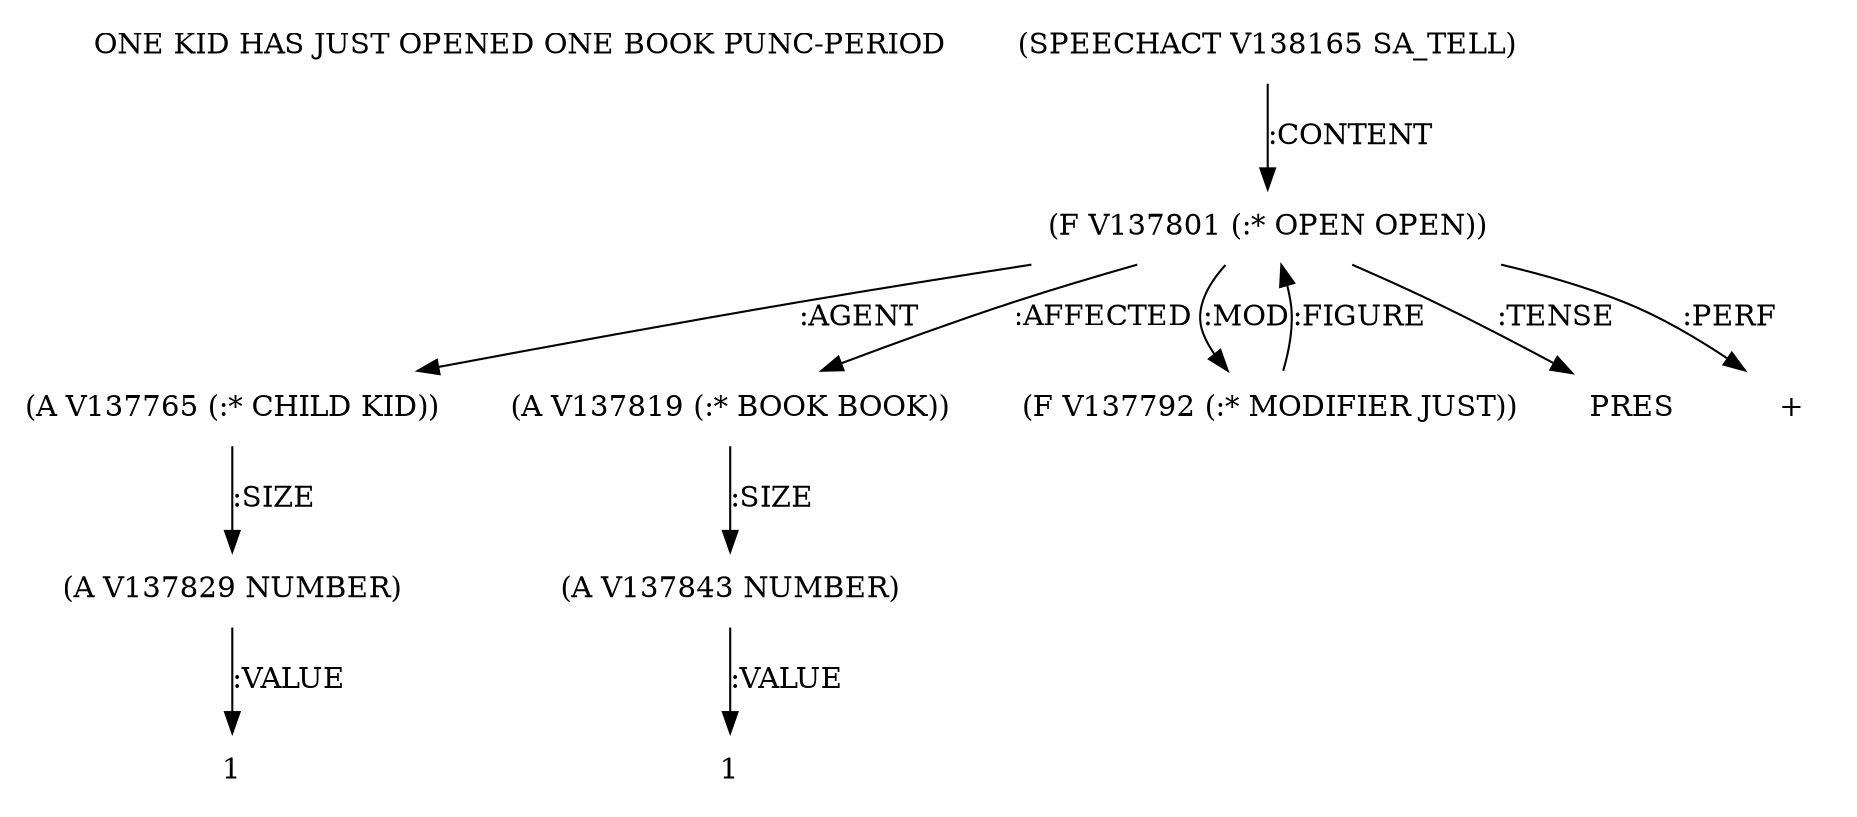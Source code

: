 digraph Terms {
  node [shape=none]
  "ONE KID HAS JUST OPENED ONE BOOK PUNC-PERIOD"
  "V138165" [label="(SPEECHACT V138165 SA_TELL)"]
  "V138165" -> "V137801" [label=":CONTENT"]
  "V137801" [label="(F V137801 (:* OPEN OPEN))"]
  "V137801" -> "V137765" [label=":AGENT"]
  "V137801" -> "V137819" [label=":AFFECTED"]
  "V137801" -> "V137792" [label=":MOD"]
  "V137801" -> "NT138675" [label=":TENSE"]
  "NT138675" [label="PRES"]
  "V137801" -> "NT138676" [label=":PERF"]
  "NT138676" [label="+"]
  "V137765" [label="(A V137765 (:* CHILD KID))"]
  "V137765" -> "V137829" [label=":SIZE"]
  "V137829" [label="(A V137829 NUMBER)"]
  "V137829" -> "NT138677" [label=":VALUE"]
  "NT138677" [label="1"]
  "V137792" [label="(F V137792 (:* MODIFIER JUST))"]
  "V137792" -> "V137801" [label=":FIGURE"]
  "V137819" [label="(A V137819 (:* BOOK BOOK))"]
  "V137819" -> "V137843" [label=":SIZE"]
  "V137843" [label="(A V137843 NUMBER)"]
  "V137843" -> "NT138678" [label=":VALUE"]
  "NT138678" [label="1"]
}

